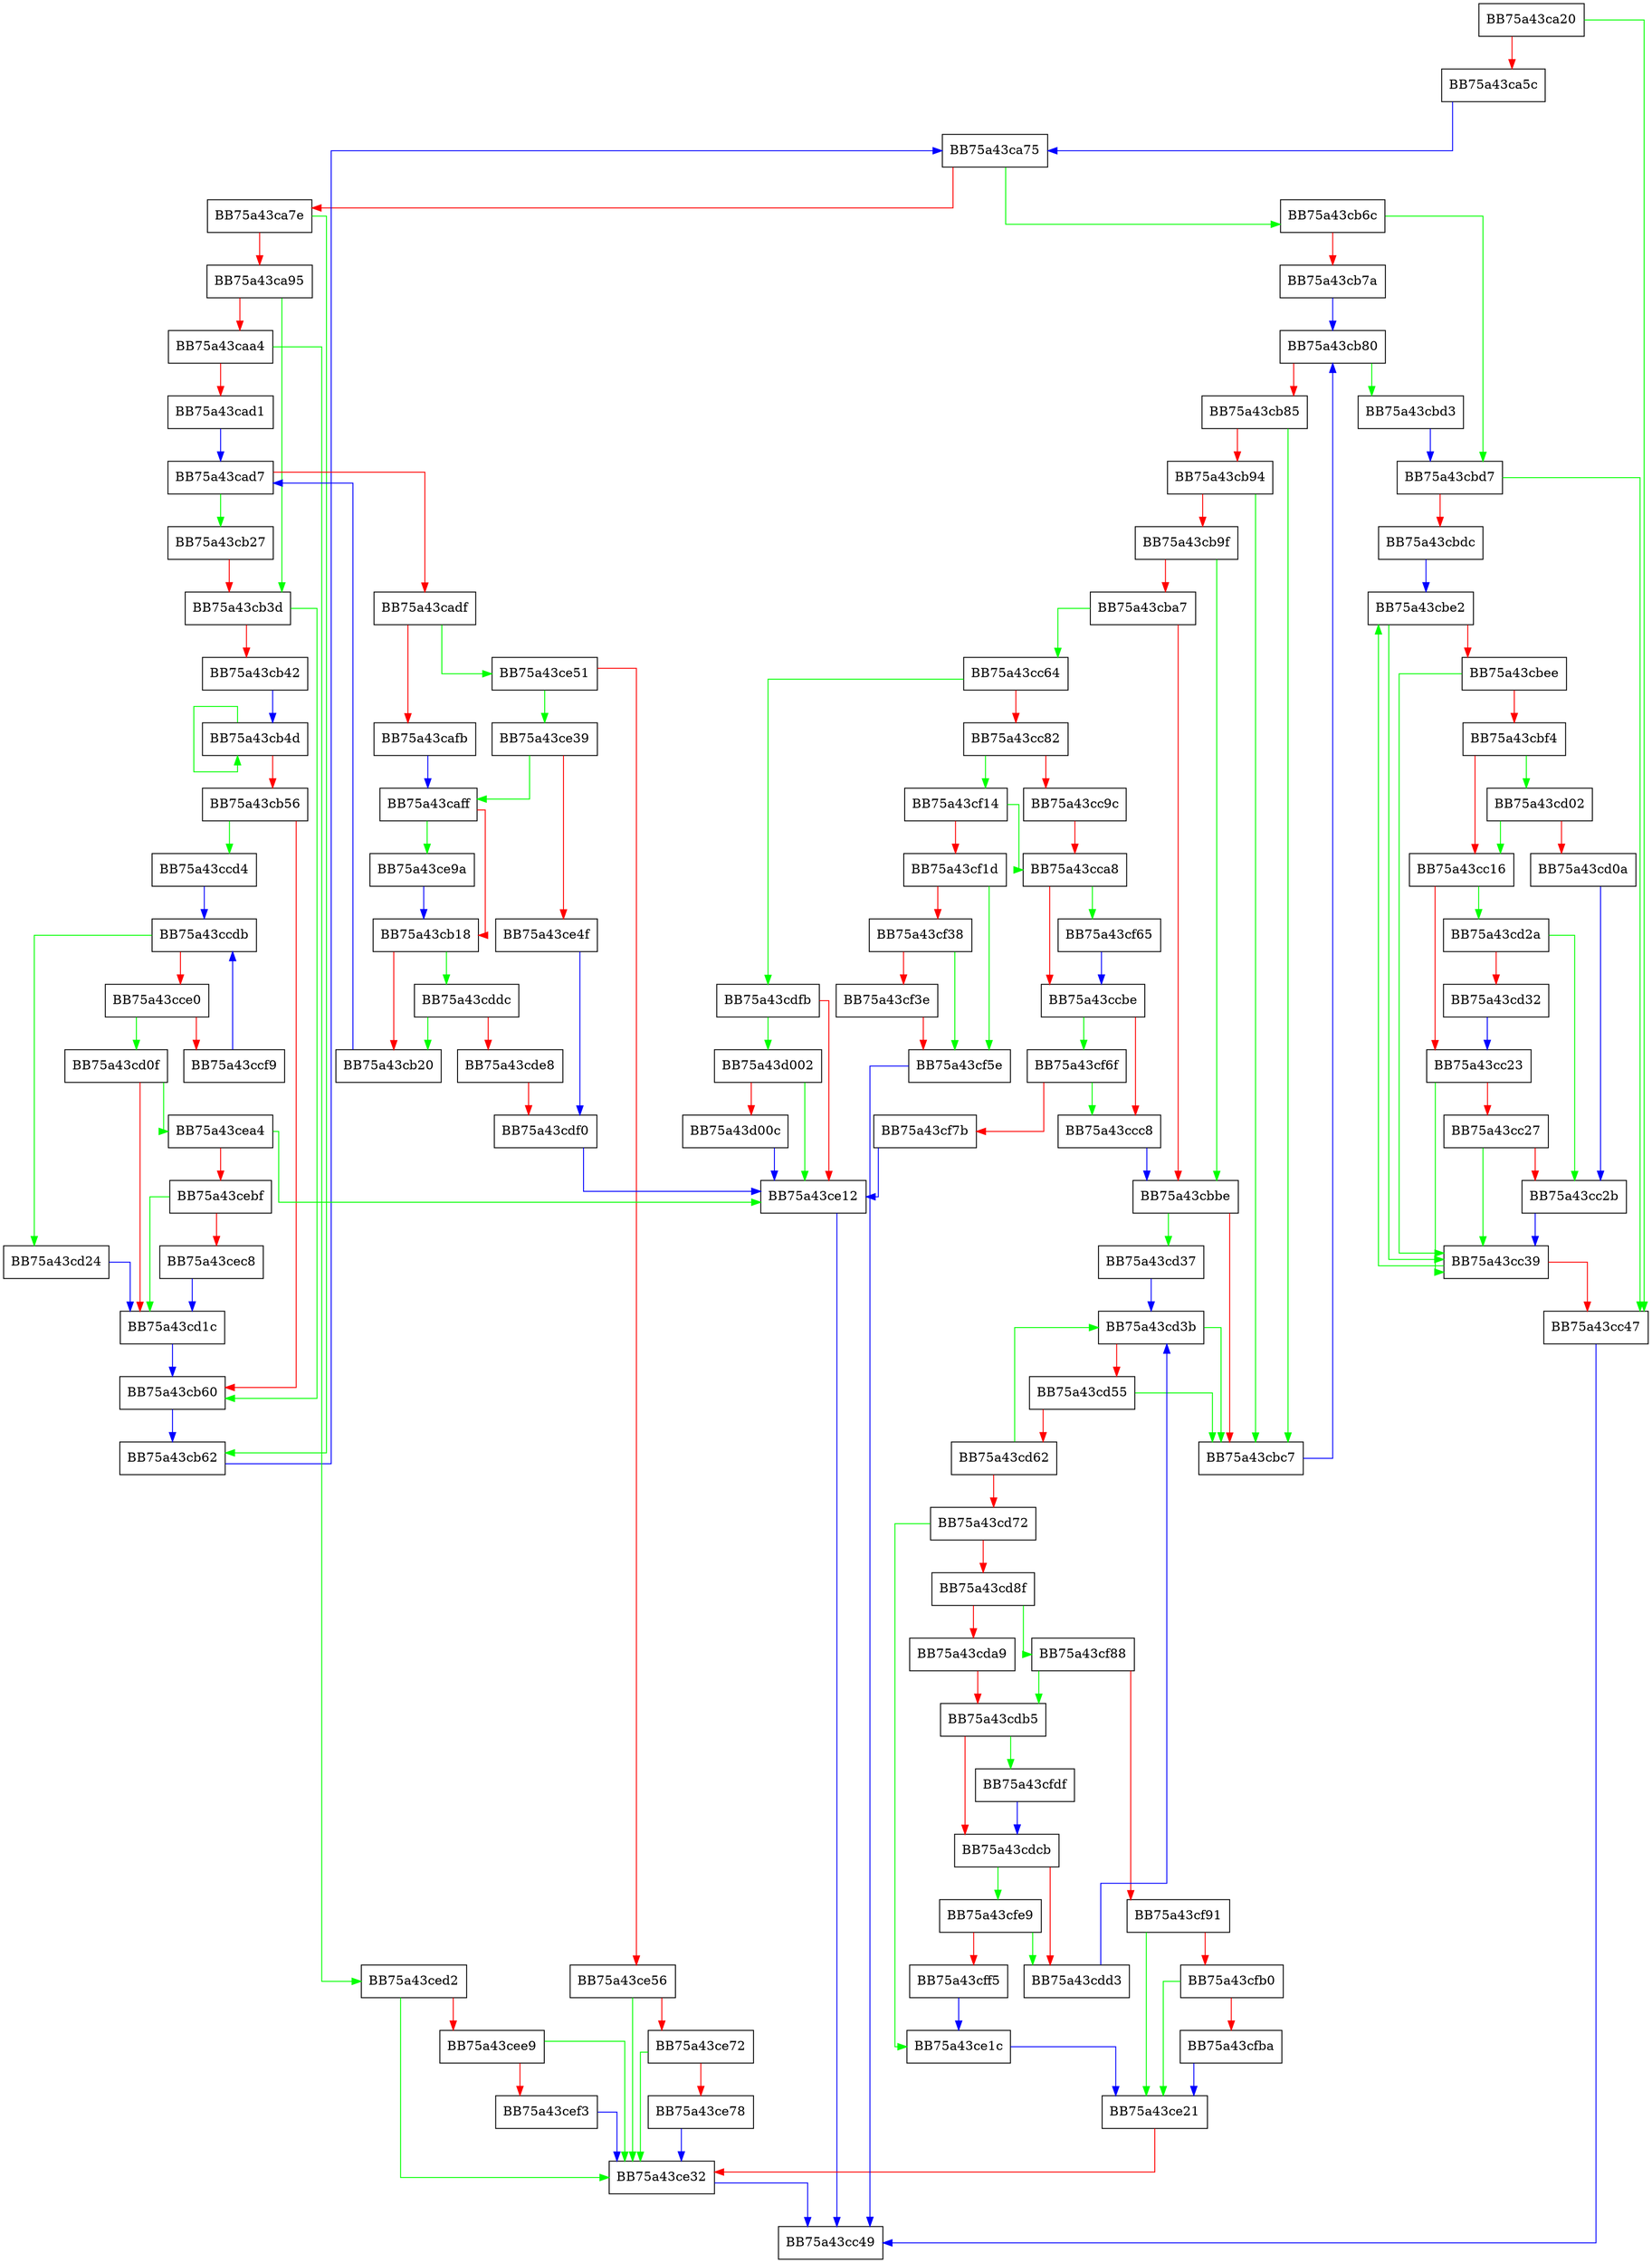 digraph ApplyVirtualizeFilter {
  node [shape="box"];
  graph [splines=ortho];
  BB75a43ca20 -> BB75a43cc47 [color="green"];
  BB75a43ca20 -> BB75a43ca5c [color="red"];
  BB75a43ca5c -> BB75a43ca75 [color="blue"];
  BB75a43ca75 -> BB75a43cb6c [color="green"];
  BB75a43ca75 -> BB75a43ca7e [color="red"];
  BB75a43ca7e -> BB75a43cb62 [color="green"];
  BB75a43ca7e -> BB75a43ca95 [color="red"];
  BB75a43ca95 -> BB75a43cb3d [color="green"];
  BB75a43ca95 -> BB75a43caa4 [color="red"];
  BB75a43caa4 -> BB75a43ced2 [color="green"];
  BB75a43caa4 -> BB75a43cad1 [color="red"];
  BB75a43cad1 -> BB75a43cad7 [color="blue"];
  BB75a43cad7 -> BB75a43cb27 [color="green"];
  BB75a43cad7 -> BB75a43cadf [color="red"];
  BB75a43cadf -> BB75a43ce51 [color="green"];
  BB75a43cadf -> BB75a43cafb [color="red"];
  BB75a43cafb -> BB75a43caff [color="blue"];
  BB75a43caff -> BB75a43ce9a [color="green"];
  BB75a43caff -> BB75a43cb18 [color="red"];
  BB75a43cb18 -> BB75a43cddc [color="green"];
  BB75a43cb18 -> BB75a43cb20 [color="red"];
  BB75a43cb20 -> BB75a43cad7 [color="blue"];
  BB75a43cb27 -> BB75a43cb3d [color="red"];
  BB75a43cb3d -> BB75a43cb60 [color="green"];
  BB75a43cb3d -> BB75a43cb42 [color="red"];
  BB75a43cb42 -> BB75a43cb4d [color="blue"];
  BB75a43cb4d -> BB75a43cb4d [color="green"];
  BB75a43cb4d -> BB75a43cb56 [color="red"];
  BB75a43cb56 -> BB75a43ccd4 [color="green"];
  BB75a43cb56 -> BB75a43cb60 [color="red"];
  BB75a43cb60 -> BB75a43cb62 [color="blue"];
  BB75a43cb62 -> BB75a43ca75 [color="blue"];
  BB75a43cb6c -> BB75a43cbd7 [color="green"];
  BB75a43cb6c -> BB75a43cb7a [color="red"];
  BB75a43cb7a -> BB75a43cb80 [color="blue"];
  BB75a43cb80 -> BB75a43cbd3 [color="green"];
  BB75a43cb80 -> BB75a43cb85 [color="red"];
  BB75a43cb85 -> BB75a43cbc7 [color="green"];
  BB75a43cb85 -> BB75a43cb94 [color="red"];
  BB75a43cb94 -> BB75a43cbc7 [color="green"];
  BB75a43cb94 -> BB75a43cb9f [color="red"];
  BB75a43cb9f -> BB75a43cbbe [color="green"];
  BB75a43cb9f -> BB75a43cba7 [color="red"];
  BB75a43cba7 -> BB75a43cc64 [color="green"];
  BB75a43cba7 -> BB75a43cbbe [color="red"];
  BB75a43cbbe -> BB75a43cd37 [color="green"];
  BB75a43cbbe -> BB75a43cbc7 [color="red"];
  BB75a43cbc7 -> BB75a43cb80 [color="blue"];
  BB75a43cbd3 -> BB75a43cbd7 [color="blue"];
  BB75a43cbd7 -> BB75a43cc47 [color="green"];
  BB75a43cbd7 -> BB75a43cbdc [color="red"];
  BB75a43cbdc -> BB75a43cbe2 [color="blue"];
  BB75a43cbe2 -> BB75a43cc39 [color="green"];
  BB75a43cbe2 -> BB75a43cbee [color="red"];
  BB75a43cbee -> BB75a43cc39 [color="green"];
  BB75a43cbee -> BB75a43cbf4 [color="red"];
  BB75a43cbf4 -> BB75a43cd02 [color="green"];
  BB75a43cbf4 -> BB75a43cc16 [color="red"];
  BB75a43cc16 -> BB75a43cd2a [color="green"];
  BB75a43cc16 -> BB75a43cc23 [color="red"];
  BB75a43cc23 -> BB75a43cc39 [color="green"];
  BB75a43cc23 -> BB75a43cc27 [color="red"];
  BB75a43cc27 -> BB75a43cc39 [color="green"];
  BB75a43cc27 -> BB75a43cc2b [color="red"];
  BB75a43cc2b -> BB75a43cc39 [color="blue"];
  BB75a43cc39 -> BB75a43cbe2 [color="green"];
  BB75a43cc39 -> BB75a43cc47 [color="red"];
  BB75a43cc47 -> BB75a43cc49 [color="blue"];
  BB75a43cc64 -> BB75a43cdfb [color="green"];
  BB75a43cc64 -> BB75a43cc82 [color="red"];
  BB75a43cc82 -> BB75a43cf14 [color="green"];
  BB75a43cc82 -> BB75a43cc9c [color="red"];
  BB75a43cc9c -> BB75a43cca8 [color="red"];
  BB75a43cca8 -> BB75a43cf65 [color="green"];
  BB75a43cca8 -> BB75a43ccbe [color="red"];
  BB75a43ccbe -> BB75a43cf6f [color="green"];
  BB75a43ccbe -> BB75a43ccc8 [color="red"];
  BB75a43ccc8 -> BB75a43cbbe [color="blue"];
  BB75a43ccd4 -> BB75a43ccdb [color="blue"];
  BB75a43ccdb -> BB75a43cd24 [color="green"];
  BB75a43ccdb -> BB75a43cce0 [color="red"];
  BB75a43cce0 -> BB75a43cd0f [color="green"];
  BB75a43cce0 -> BB75a43ccf9 [color="red"];
  BB75a43ccf9 -> BB75a43ccdb [color="blue"];
  BB75a43cd02 -> BB75a43cc16 [color="green"];
  BB75a43cd02 -> BB75a43cd0a [color="red"];
  BB75a43cd0a -> BB75a43cc2b [color="blue"];
  BB75a43cd0f -> BB75a43cea4 [color="green"];
  BB75a43cd0f -> BB75a43cd1c [color="red"];
  BB75a43cd1c -> BB75a43cb60 [color="blue"];
  BB75a43cd24 -> BB75a43cd1c [color="blue"];
  BB75a43cd2a -> BB75a43cc2b [color="green"];
  BB75a43cd2a -> BB75a43cd32 [color="red"];
  BB75a43cd32 -> BB75a43cc23 [color="blue"];
  BB75a43cd37 -> BB75a43cd3b [color="blue"];
  BB75a43cd3b -> BB75a43cbc7 [color="green"];
  BB75a43cd3b -> BB75a43cd55 [color="red"];
  BB75a43cd55 -> BB75a43cbc7 [color="green"];
  BB75a43cd55 -> BB75a43cd62 [color="red"];
  BB75a43cd62 -> BB75a43cd3b [color="green"];
  BB75a43cd62 -> BB75a43cd72 [color="red"];
  BB75a43cd72 -> BB75a43ce1c [color="green"];
  BB75a43cd72 -> BB75a43cd8f [color="red"];
  BB75a43cd8f -> BB75a43cf88 [color="green"];
  BB75a43cd8f -> BB75a43cda9 [color="red"];
  BB75a43cda9 -> BB75a43cdb5 [color="red"];
  BB75a43cdb5 -> BB75a43cfdf [color="green"];
  BB75a43cdb5 -> BB75a43cdcb [color="red"];
  BB75a43cdcb -> BB75a43cfe9 [color="green"];
  BB75a43cdcb -> BB75a43cdd3 [color="red"];
  BB75a43cdd3 -> BB75a43cd3b [color="blue"];
  BB75a43cddc -> BB75a43cb20 [color="green"];
  BB75a43cddc -> BB75a43cde8 [color="red"];
  BB75a43cde8 -> BB75a43cdf0 [color="red"];
  BB75a43cdf0 -> BB75a43ce12 [color="blue"];
  BB75a43cdfb -> BB75a43d002 [color="green"];
  BB75a43cdfb -> BB75a43ce12 [color="red"];
  BB75a43ce12 -> BB75a43cc49 [color="blue"];
  BB75a43ce1c -> BB75a43ce21 [color="blue"];
  BB75a43ce21 -> BB75a43ce32 [color="red"];
  BB75a43ce32 -> BB75a43cc49 [color="blue"];
  BB75a43ce39 -> BB75a43caff [color="green"];
  BB75a43ce39 -> BB75a43ce4f [color="red"];
  BB75a43ce4f -> BB75a43cdf0 [color="blue"];
  BB75a43ce51 -> BB75a43ce39 [color="green"];
  BB75a43ce51 -> BB75a43ce56 [color="red"];
  BB75a43ce56 -> BB75a43ce32 [color="green"];
  BB75a43ce56 -> BB75a43ce72 [color="red"];
  BB75a43ce72 -> BB75a43ce32 [color="green"];
  BB75a43ce72 -> BB75a43ce78 [color="red"];
  BB75a43ce78 -> BB75a43ce32 [color="blue"];
  BB75a43ce9a -> BB75a43cb18 [color="blue"];
  BB75a43cea4 -> BB75a43ce12 [color="green"];
  BB75a43cea4 -> BB75a43cebf [color="red"];
  BB75a43cebf -> BB75a43cd1c [color="green"];
  BB75a43cebf -> BB75a43cec8 [color="red"];
  BB75a43cec8 -> BB75a43cd1c [color="blue"];
  BB75a43ced2 -> BB75a43ce32 [color="green"];
  BB75a43ced2 -> BB75a43cee9 [color="red"];
  BB75a43cee9 -> BB75a43ce32 [color="green"];
  BB75a43cee9 -> BB75a43cef3 [color="red"];
  BB75a43cef3 -> BB75a43ce32 [color="blue"];
  BB75a43cf14 -> BB75a43cca8 [color="green"];
  BB75a43cf14 -> BB75a43cf1d [color="red"];
  BB75a43cf1d -> BB75a43cf5e [color="green"];
  BB75a43cf1d -> BB75a43cf38 [color="red"];
  BB75a43cf38 -> BB75a43cf5e [color="green"];
  BB75a43cf38 -> BB75a43cf3e [color="red"];
  BB75a43cf3e -> BB75a43cf5e [color="red"];
  BB75a43cf5e -> BB75a43cc49 [color="blue"];
  BB75a43cf65 -> BB75a43ccbe [color="blue"];
  BB75a43cf6f -> BB75a43ccc8 [color="green"];
  BB75a43cf6f -> BB75a43cf7b [color="red"];
  BB75a43cf7b -> BB75a43ce12 [color="blue"];
  BB75a43cf88 -> BB75a43cdb5 [color="green"];
  BB75a43cf88 -> BB75a43cf91 [color="red"];
  BB75a43cf91 -> BB75a43ce21 [color="green"];
  BB75a43cf91 -> BB75a43cfb0 [color="red"];
  BB75a43cfb0 -> BB75a43ce21 [color="green"];
  BB75a43cfb0 -> BB75a43cfba [color="red"];
  BB75a43cfba -> BB75a43ce21 [color="blue"];
  BB75a43cfdf -> BB75a43cdcb [color="blue"];
  BB75a43cfe9 -> BB75a43cdd3 [color="green"];
  BB75a43cfe9 -> BB75a43cff5 [color="red"];
  BB75a43cff5 -> BB75a43ce1c [color="blue"];
  BB75a43d002 -> BB75a43ce12 [color="green"];
  BB75a43d002 -> BB75a43d00c [color="red"];
  BB75a43d00c -> BB75a43ce12 [color="blue"];
}